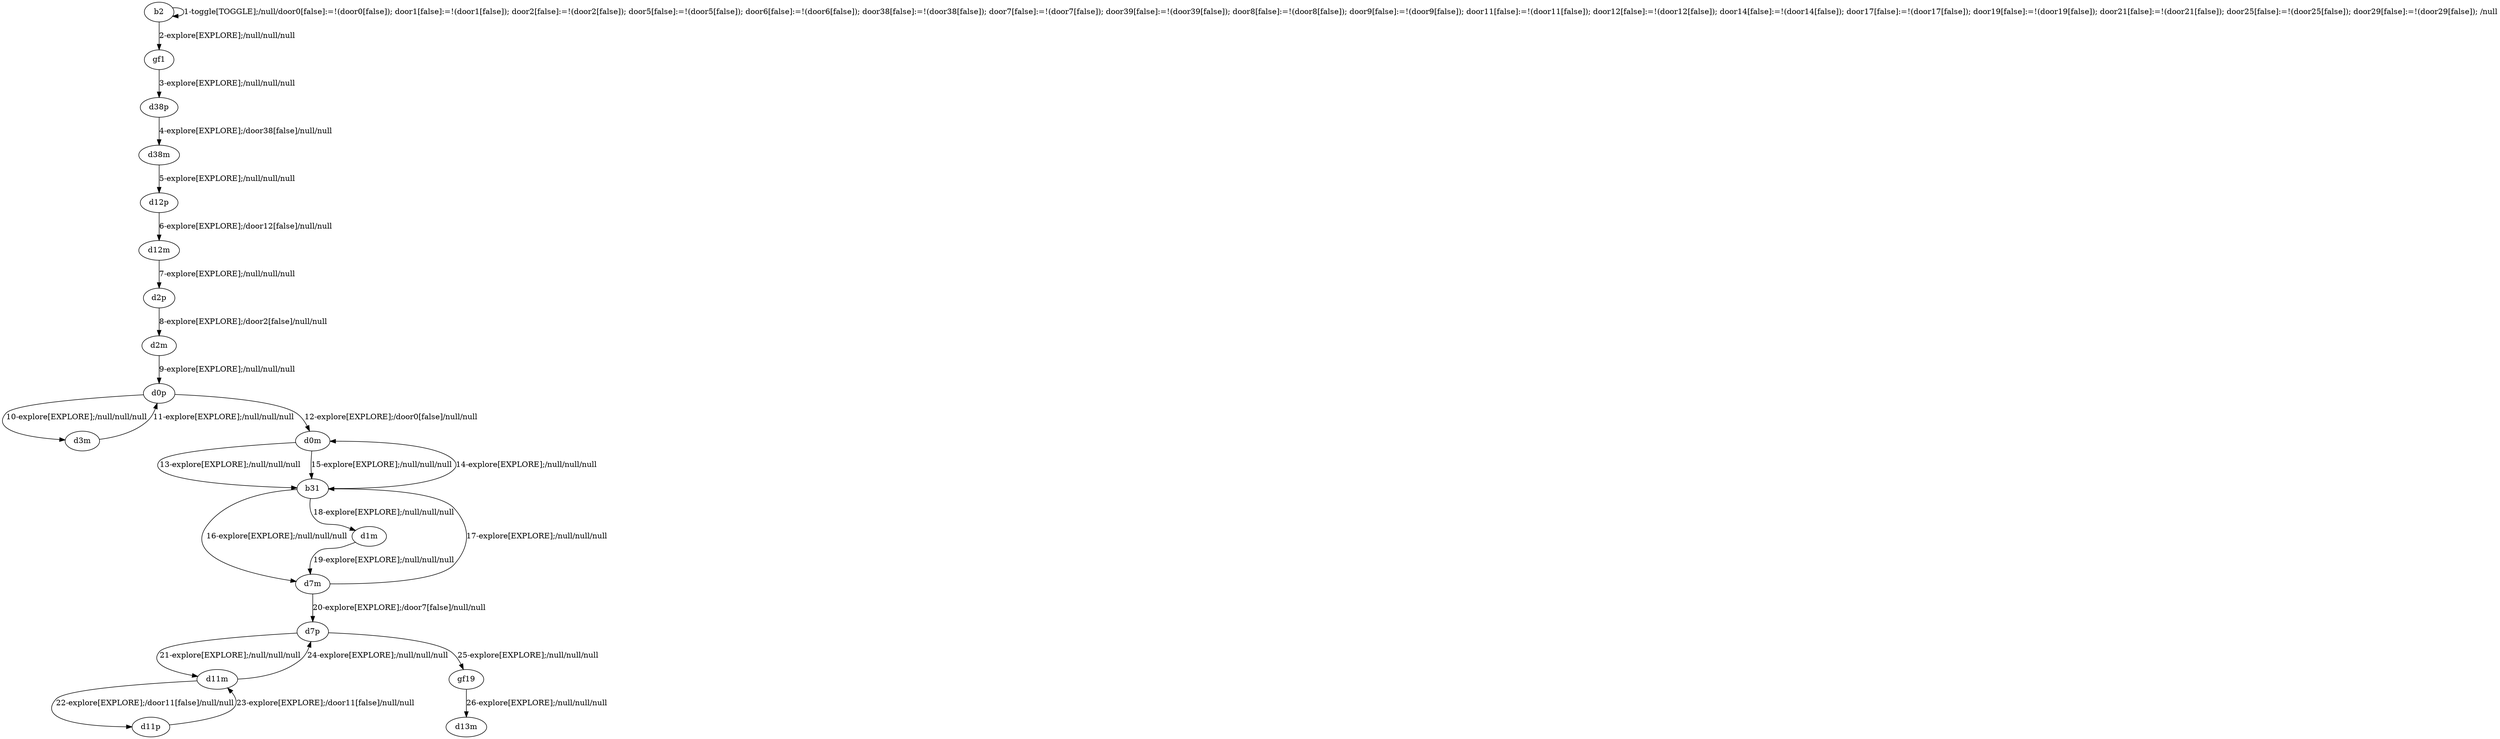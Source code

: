 # Total number of goals covered by this test: 1
# b31 --> d0m

digraph g {
"b2" -> "b2" [label = "1-toggle[TOGGLE];/null/door0[false]:=!(door0[false]); door1[false]:=!(door1[false]); door2[false]:=!(door2[false]); door5[false]:=!(door5[false]); door6[false]:=!(door6[false]); door38[false]:=!(door38[false]); door7[false]:=!(door7[false]); door39[false]:=!(door39[false]); door8[false]:=!(door8[false]); door9[false]:=!(door9[false]); door11[false]:=!(door11[false]); door12[false]:=!(door12[false]); door14[false]:=!(door14[false]); door17[false]:=!(door17[false]); door19[false]:=!(door19[false]); door21[false]:=!(door21[false]); door25[false]:=!(door25[false]); door29[false]:=!(door29[false]); /null"];
"b2" -> "gf1" [label = "2-explore[EXPLORE];/null/null/null"];
"gf1" -> "d38p" [label = "3-explore[EXPLORE];/null/null/null"];
"d38p" -> "d38m" [label = "4-explore[EXPLORE];/door38[false]/null/null"];
"d38m" -> "d12p" [label = "5-explore[EXPLORE];/null/null/null"];
"d12p" -> "d12m" [label = "6-explore[EXPLORE];/door12[false]/null/null"];
"d12m" -> "d2p" [label = "7-explore[EXPLORE];/null/null/null"];
"d2p" -> "d2m" [label = "8-explore[EXPLORE];/door2[false]/null/null"];
"d2m" -> "d0p" [label = "9-explore[EXPLORE];/null/null/null"];
"d0p" -> "d3m" [label = "10-explore[EXPLORE];/null/null/null"];
"d3m" -> "d0p" [label = "11-explore[EXPLORE];/null/null/null"];
"d0p" -> "d0m" [label = "12-explore[EXPLORE];/door0[false]/null/null"];
"d0m" -> "b31" [label = "13-explore[EXPLORE];/null/null/null"];
"b31" -> "d0m" [label = "14-explore[EXPLORE];/null/null/null"];
"d0m" -> "b31" [label = "15-explore[EXPLORE];/null/null/null"];
"b31" -> "d7m" [label = "16-explore[EXPLORE];/null/null/null"];
"d7m" -> "b31" [label = "17-explore[EXPLORE];/null/null/null"];
"b31" -> "d1m" [label = "18-explore[EXPLORE];/null/null/null"];
"d1m" -> "d7m" [label = "19-explore[EXPLORE];/null/null/null"];
"d7m" -> "d7p" [label = "20-explore[EXPLORE];/door7[false]/null/null"];
"d7p" -> "d11m" [label = "21-explore[EXPLORE];/null/null/null"];
"d11m" -> "d11p" [label = "22-explore[EXPLORE];/door11[false]/null/null"];
"d11p" -> "d11m" [label = "23-explore[EXPLORE];/door11[false]/null/null"];
"d11m" -> "d7p" [label = "24-explore[EXPLORE];/null/null/null"];
"d7p" -> "gf19" [label = "25-explore[EXPLORE];/null/null/null"];
"gf19" -> "d13m" [label = "26-explore[EXPLORE];/null/null/null"];
}
